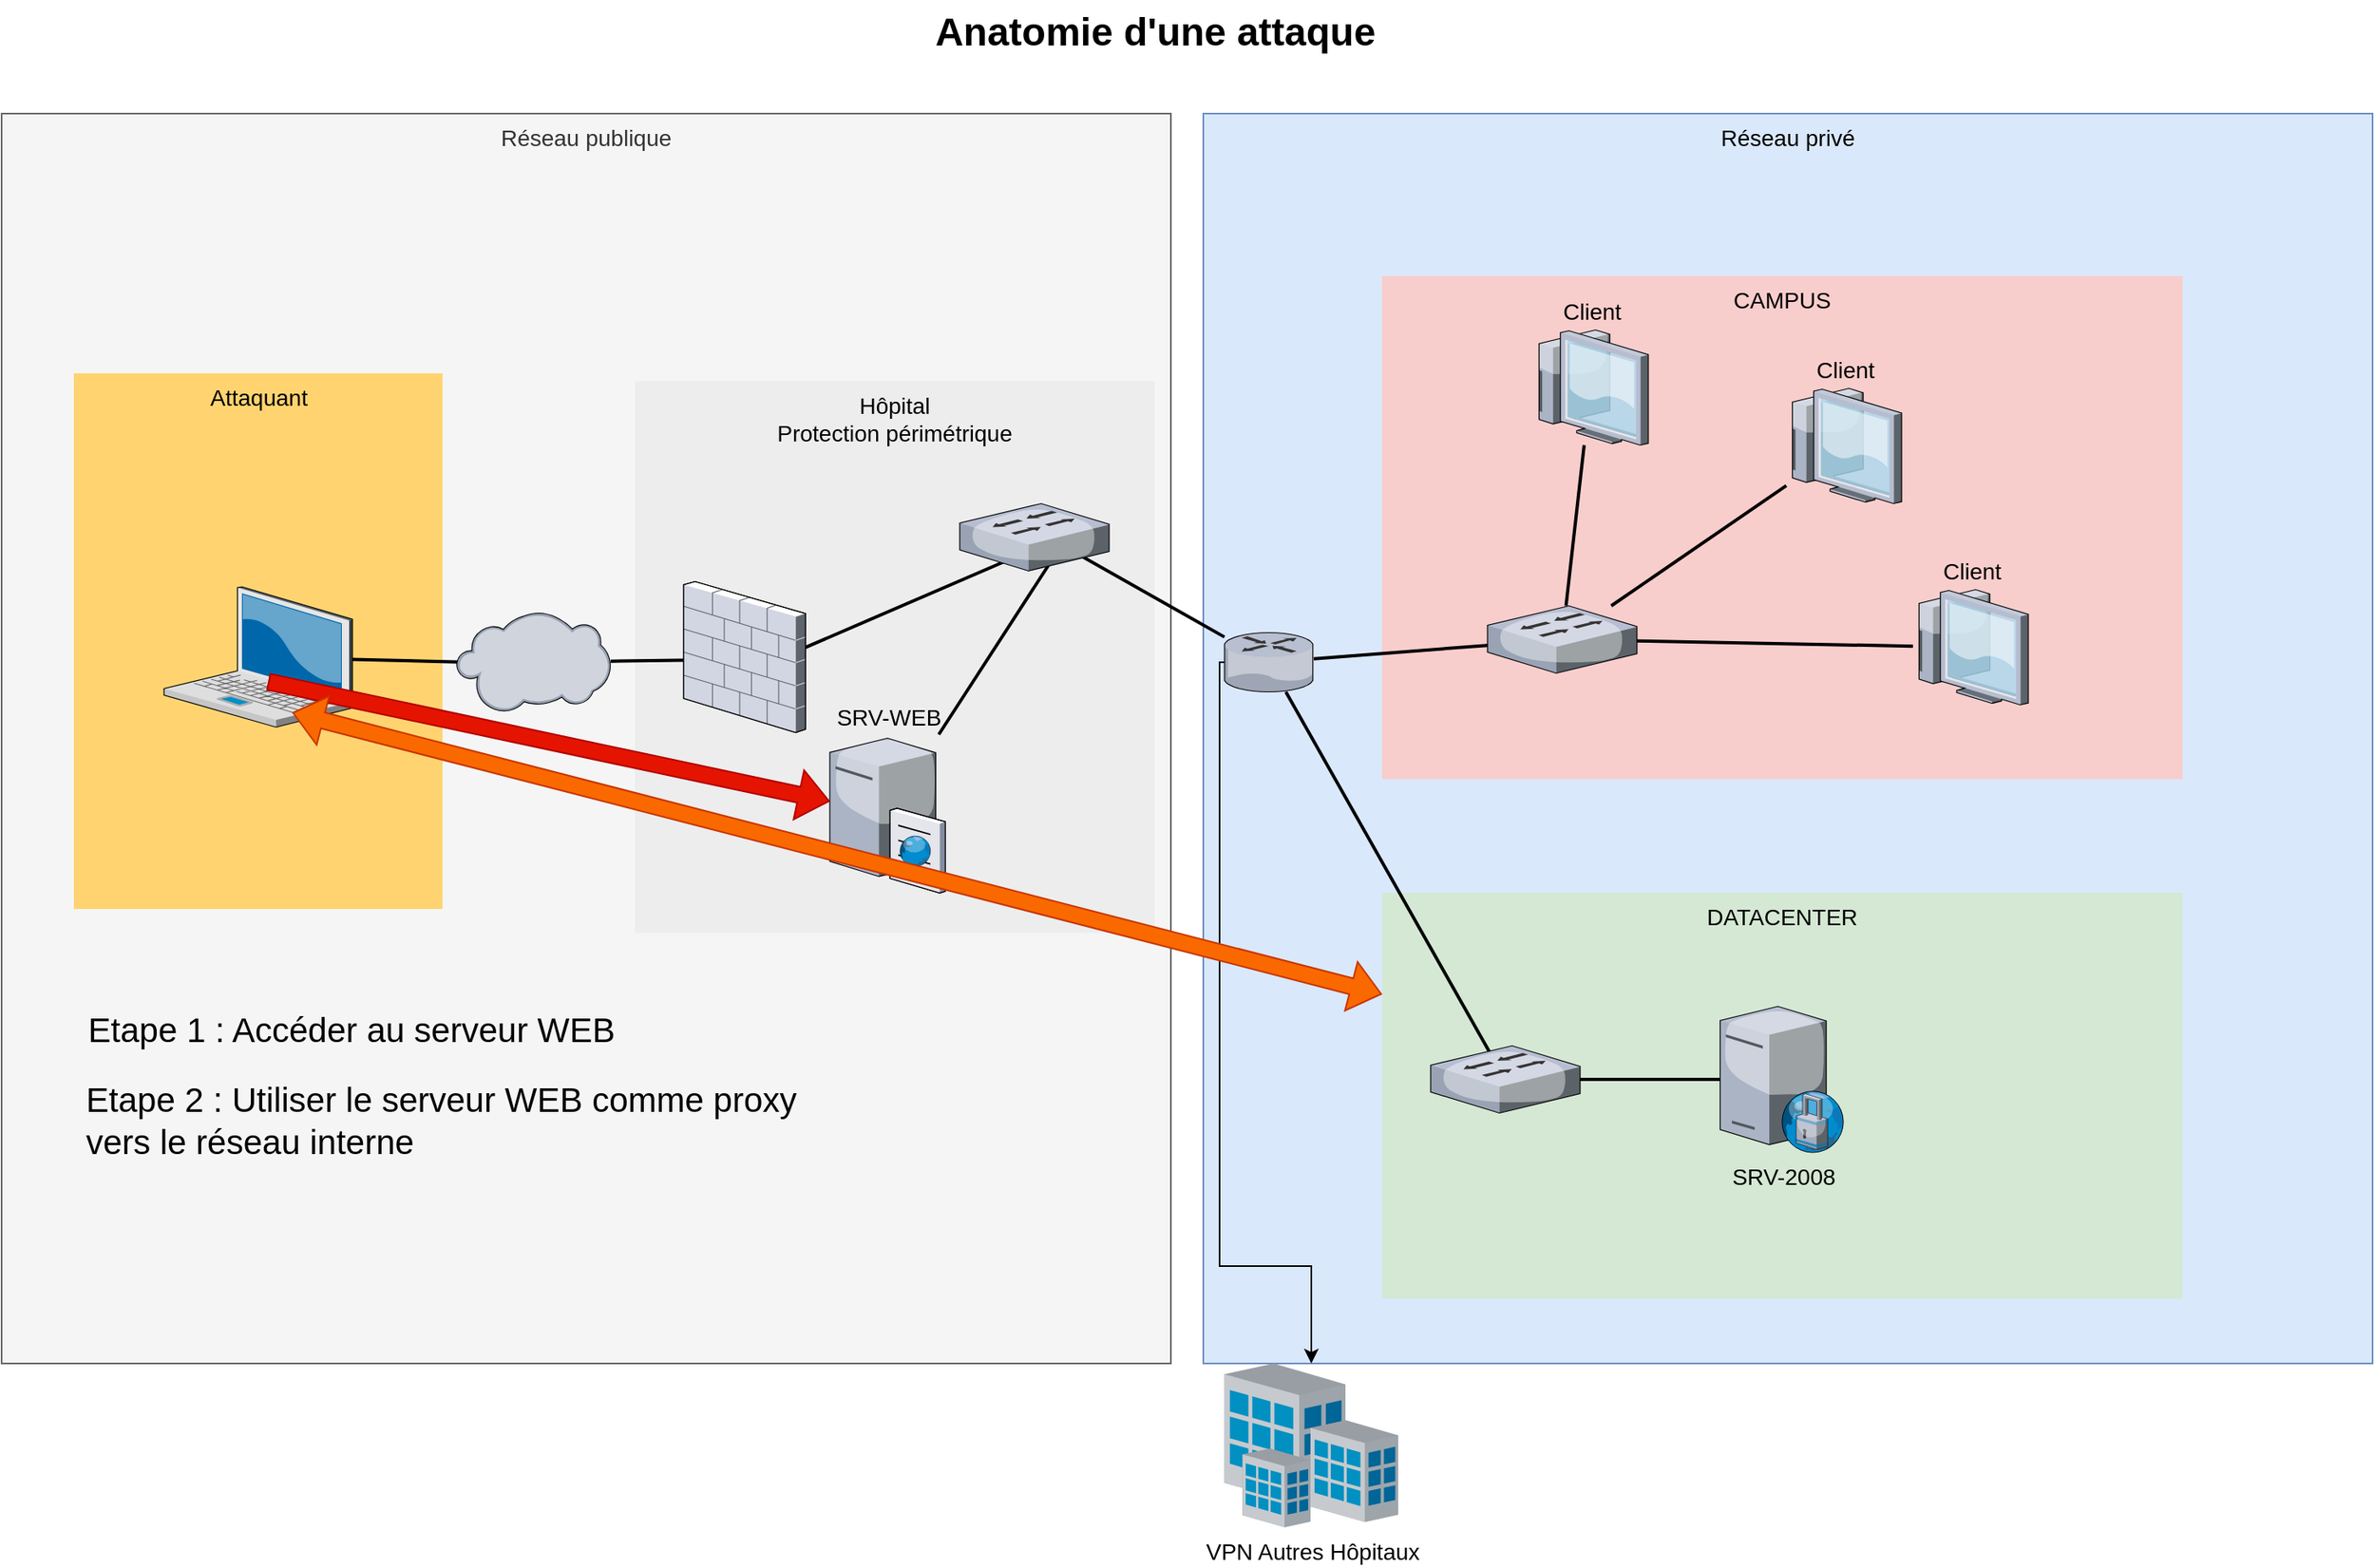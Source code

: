 <mxfile version="18.0.7" type="github">
  <diagram name="Page-1" id="e3a06f82-3646-2815-327d-82caf3d4e204">
    <mxGraphModel dx="2062" dy="1126" grid="1" gridSize="10" guides="1" tooltips="1" connect="1" arrows="1" fold="1" page="1" pageScale="1.5" pageWidth="1169" pageHeight="826" background="none" math="0" shadow="0">
      <root>
        <mxCell id="0" style=";html=1;" />
        <mxCell id="1" style=";html=1;" parent="0" />
        <mxCell id="Fj-cvWy29sqC1OHBUp45-1" value="Réseau privé" style="whiteSpace=wrap;html=1;fillColor=#dae8fc;fontSize=14;strokeColor=#6c8ebf;verticalAlign=top;" vertex="1" parent="1">
          <mxGeometry x="960" y="100" width="720" height="770" as="geometry" />
        </mxCell>
        <mxCell id="Fj-cvWy29sqC1OHBUp45-2" value="Réseau publique" style="whiteSpace=wrap;html=1;fillColor=#f5f5f5;fontSize=14;strokeColor=#666666;verticalAlign=top;fontColor=#333333;" vertex="1" parent="1">
          <mxGeometry x="220" y="100" width="720" height="770" as="geometry" />
        </mxCell>
        <mxCell id="6a7d8f32e03d9370-61" value="CAMPUS" style="whiteSpace=wrap;html=1;fillColor=#f8cecc;fontSize=14;strokeColor=none;verticalAlign=top;" parent="1" vertex="1">
          <mxGeometry x="1070" y="200" width="493" height="310" as="geometry" />
        </mxCell>
        <mxCell id="6a7d8f32e03d9370-60" value="DATACENTER" style="whiteSpace=wrap;html=1;fillColor=#d5e8d4;fontSize=14;strokeColor=none;verticalAlign=top;" parent="1" vertex="1">
          <mxGeometry x="1070" y="580" width="493" height="250" as="geometry" />
        </mxCell>
        <mxCell id="6a7d8f32e03d9370-59" value="Hôpital&lt;br&gt;Protection périmétrique" style="whiteSpace=wrap;html=1;fillColor=#EDEDED;fontSize=14;strokeColor=none;verticalAlign=top;" parent="1" vertex="1">
          <mxGeometry x="610" y="264.75" width="320" height="340" as="geometry" />
        </mxCell>
        <mxCell id="6a7d8f32e03d9370-57" value="Attaquant" style="whiteSpace=wrap;html=1;fillColor=#FFD470;gradientColor=none;fontSize=14;strokeColor=none;verticalAlign=top;" parent="1" vertex="1">
          <mxGeometry x="264.5" y="260" width="227" height="330" as="geometry" />
        </mxCell>
        <mxCell id="6a7d8f32e03d9370-35" style="edgeStyle=none;rounded=0;html=1;startSize=10;endSize=10;jettySize=auto;orthogonalLoop=1;fontSize=14;endArrow=none;endFill=0;strokeWidth=2;entryX=0.493;entryY=0.516;entryDx=0;entryDy=0;entryPerimeter=0;startArrow=none;" parent="1" source="gEVQ5dZSEpCPINI65oIb-5" target="6a7d8f32e03d9370-20" edge="1">
          <mxGeometry relative="1" as="geometry">
            <mxPoint x="637" y="693.32" as="targetPoint" />
          </mxGeometry>
        </mxCell>
        <mxCell id="6a7d8f32e03d9370-2" value="" style="verticalLabelPosition=bottom;aspect=fixed;html=1;verticalAlign=top;strokeColor=none;shape=mxgraph.citrix.laptop_2;fillColor=#66B2FF;gradientColor=#0066CC;fontSize=14;" parent="1" vertex="1">
          <mxGeometry x="320.0" y="391.5" width="116" height="86.5" as="geometry" />
        </mxCell>
        <mxCell id="6a7d8f32e03d9370-52" style="edgeStyle=none;rounded=0;html=1;startSize=10;endSize=10;jettySize=auto;orthogonalLoop=1;fontSize=14;endArrow=none;endFill=0;strokeWidth=2;" parent="1" source="6a7d8f32e03d9370-13" target="6a7d8f32e03d9370-26" edge="1">
          <mxGeometry relative="1" as="geometry" />
        </mxCell>
        <mxCell id="6a7d8f32e03d9370-56" style="edgeStyle=none;rounded=0;html=1;startSize=10;endSize=10;jettySize=auto;orthogonalLoop=1;fontSize=14;endArrow=none;endFill=0;strokeWidth=2;entryX=0.522;entryY=0.596;entryDx=0;entryDy=0;entryPerimeter=0;" parent="1" source="6a7d8f32e03d9370-13" target="gEVQ5dZSEpCPINI65oIb-7" edge="1">
          <mxGeometry relative="1" as="geometry" />
        </mxCell>
        <mxCell id="6a7d8f32e03d9370-13" value="" style="verticalLabelPosition=bottom;aspect=fixed;html=1;verticalAlign=top;strokeColor=none;shape=mxgraph.citrix.router;fillColor=#66B2FF;gradientColor=#0066CC;fontSize=14;" parent="1" vertex="1">
          <mxGeometry x="973" y="419.75" width="55" height="36.5" as="geometry" />
        </mxCell>
        <mxCell id="6a7d8f32e03d9370-15" value="SRV-WEB" style="verticalLabelPosition=top;aspect=fixed;html=1;verticalAlign=bottom;strokeColor=none;shape=mxgraph.citrix.cache_server;fillColor=#66B2FF;gradientColor=#0066CC;fontSize=14;labelPosition=center;align=center;" parent="1" vertex="1">
          <mxGeometry x="730" y="482.5" width="71" height="97.5" as="geometry" />
        </mxCell>
        <mxCell id="6a7d8f32e03d9370-47" style="edgeStyle=none;rounded=0;html=1;startSize=10;endSize=10;jettySize=auto;orthogonalLoop=1;fontSize=14;endArrow=none;endFill=0;strokeWidth=2;exitX=0.63;exitY=0.548;exitDx=0;exitDy=0;exitPerimeter=0;" parent="1" source="gEVQ5dZSEpCPINI65oIb-2" target="6a7d8f32e03d9370-13" edge="1">
          <mxGeometry relative="1" as="geometry" />
        </mxCell>
        <mxCell id="gEVQ5dZSEpCPINI65oIb-1" value="" style="edgeStyle=orthogonalEdgeStyle;rounded=0;orthogonalLoop=1;jettySize=auto;html=1;" parent="1" source="6a7d8f32e03d9370-13" target="6a7d8f32e03d9370-31" edge="1">
          <mxGeometry relative="1" as="geometry">
            <Array as="points">
              <mxPoint x="970" y="438" />
              <mxPoint x="970" y="810" />
            </Array>
          </mxGeometry>
        </mxCell>
        <mxCell id="6a7d8f32e03d9370-25" value="SRV-2008" style="verticalLabelPosition=bottom;aspect=fixed;html=1;verticalAlign=top;strokeColor=none;shape=mxgraph.citrix.proxy_server;fillColor=#66B2FF;gradientColor=#0066CC;fontSize=14;" parent="1" vertex="1">
          <mxGeometry x="1278.25" y="650" width="76.5" height="90" as="geometry" />
        </mxCell>
        <mxCell id="6a7d8f32e03d9370-53" style="edgeStyle=none;rounded=0;html=1;startSize=10;endSize=10;jettySize=auto;orthogonalLoop=1;fontSize=14;endArrow=none;endFill=0;strokeWidth=2;" parent="1" source="6a7d8f32e03d9370-26" target="6a7d8f32e03d9370-29" edge="1">
          <mxGeometry relative="1" as="geometry" />
        </mxCell>
        <mxCell id="6a7d8f32e03d9370-54" style="edgeStyle=none;rounded=0;html=1;startSize=10;endSize=10;jettySize=auto;orthogonalLoop=1;fontSize=14;endArrow=none;endFill=0;strokeWidth=2;" parent="1" source="6a7d8f32e03d9370-26" target="6a7d8f32e03d9370-28" edge="1">
          <mxGeometry relative="1" as="geometry" />
        </mxCell>
        <mxCell id="6a7d8f32e03d9370-55" style="edgeStyle=none;rounded=0;html=1;startSize=10;endSize=10;jettySize=auto;orthogonalLoop=1;fontSize=14;endArrow=none;endFill=0;strokeWidth=2;" parent="1" source="6a7d8f32e03d9370-26" target="6a7d8f32e03d9370-27" edge="1">
          <mxGeometry relative="1" as="geometry" />
        </mxCell>
        <mxCell id="6a7d8f32e03d9370-26" value="" style="verticalLabelPosition=bottom;aspect=fixed;html=1;verticalAlign=top;strokeColor=none;shape=mxgraph.citrix.switch;fillColor=#66B2FF;gradientColor=#0066CC;fontSize=14;" parent="1" vertex="1">
          <mxGeometry x="1135" y="403.25" width="92" height="41.5" as="geometry" />
        </mxCell>
        <mxCell id="6a7d8f32e03d9370-27" value="Client" style="verticalLabelPosition=top;aspect=fixed;html=1;verticalAlign=bottom;strokeColor=none;shape=mxgraph.citrix.thin_client;fillColor=#66B2FF;gradientColor=#0066CC;fontSize=14;labelPosition=center;align=center;" parent="1" vertex="1">
          <mxGeometry x="1397" y="393.25" width="71" height="71" as="geometry" />
        </mxCell>
        <mxCell id="6a7d8f32e03d9370-28" value="Client" style="verticalLabelPosition=top;aspect=fixed;html=1;verticalAlign=bottom;strokeColor=none;shape=mxgraph.citrix.thin_client;fillColor=#66B2FF;gradientColor=#0066CC;fontSize=14;labelPosition=center;align=center;" parent="1" vertex="1">
          <mxGeometry x="1319" y="269.25" width="71" height="71" as="geometry" />
        </mxCell>
        <mxCell id="6a7d8f32e03d9370-29" value="Client" style="verticalLabelPosition=top;aspect=fixed;html=1;verticalAlign=bottom;strokeColor=none;shape=mxgraph.citrix.thin_client;fillColor=#66B2FF;gradientColor=#0066CC;fontSize=14;labelPosition=center;align=center;" parent="1" vertex="1">
          <mxGeometry x="1163" y="233.25" width="71" height="71" as="geometry" />
        </mxCell>
        <mxCell id="6a7d8f32e03d9370-31" value="VPN Autres Hôpitaux" style="verticalLabelPosition=bottom;aspect=fixed;html=1;verticalAlign=top;strokeColor=none;shape=mxgraph.citrix.site;fillColor=#66B2FF;gradientColor=#0066CC;fontSize=14;" parent="1" vertex="1">
          <mxGeometry x="973" y="870" width="107" height="101" as="geometry" />
        </mxCell>
        <mxCell id="6a7d8f32e03d9370-62" value="Anatomie d&#39;une attaque" style="text;strokeColor=none;fillColor=none;html=1;fontSize=24;fontStyle=1;verticalAlign=middle;align=center;" parent="1" vertex="1">
          <mxGeometry x="499" y="30" width="861" height="40" as="geometry" />
        </mxCell>
        <mxCell id="gEVQ5dZSEpCPINI65oIb-3" style="edgeStyle=none;rounded=0;html=1;startSize=10;endSize=10;jettySize=auto;orthogonalLoop=1;fontSize=14;endArrow=none;endFill=0;strokeWidth=2;exitX=0.5;exitY=0.669;exitDx=0;exitDy=0;exitPerimeter=0;entryX=0.533;entryY=0.599;entryDx=0;entryDy=0;entryPerimeter=0;" parent="1" source="gEVQ5dZSEpCPINI65oIb-2" target="6a7d8f32e03d9370-20" edge="1">
          <mxGeometry relative="1" as="geometry">
            <mxPoint x="877.96" y="372.992" as="sourcePoint" />
            <mxPoint x="983" y="432.437" as="targetPoint" />
          </mxGeometry>
        </mxCell>
        <mxCell id="gEVQ5dZSEpCPINI65oIb-4" style="edgeStyle=none;rounded=0;html=1;startSize=10;endSize=10;jettySize=auto;orthogonalLoop=1;fontSize=14;endArrow=none;endFill=0;strokeWidth=2;" parent="1" target="6a7d8f32e03d9370-15" edge="1">
          <mxGeometry relative="1" as="geometry">
            <mxPoint x="870" y="370" as="sourcePoint" />
            <mxPoint x="719.975" y="458.979" as="targetPoint" />
          </mxGeometry>
        </mxCell>
        <mxCell id="6a7d8f32e03d9370-20" value="" style="verticalLabelPosition=bottom;aspect=fixed;html=1;verticalAlign=top;strokeColor=none;shape=mxgraph.citrix.firewall;fillColor=#66B2FF;gradientColor=#0066CC;fontSize=14;" parent="1" vertex="1">
          <mxGeometry x="640" y="388.25" width="75" height="93" as="geometry" />
        </mxCell>
        <mxCell id="gEVQ5dZSEpCPINI65oIb-2" value="" style="verticalLabelPosition=bottom;aspect=fixed;html=1;verticalAlign=top;strokeColor=none;shape=mxgraph.citrix.switch;fillColor=#66B2FF;gradientColor=#0066CC;fontSize=14;" parent="1" vertex="1">
          <mxGeometry x="810" y="340.25" width="92" height="41.5" as="geometry" />
        </mxCell>
        <mxCell id="gEVQ5dZSEpCPINI65oIb-6" value="" style="edgeStyle=none;rounded=0;html=1;startSize=10;endSize=10;jettySize=auto;orthogonalLoop=1;fontSize=14;endArrow=none;endFill=0;strokeWidth=2;entryX=0.493;entryY=0.516;entryDx=0;entryDy=0;entryPerimeter=0;" parent="1" source="6a7d8f32e03d9370-2" target="gEVQ5dZSEpCPINI65oIb-5" edge="1">
          <mxGeometry relative="1" as="geometry">
            <mxPoint x="676.975" y="436.238" as="targetPoint" />
            <mxPoint x="436" y="435.039" as="sourcePoint" />
          </mxGeometry>
        </mxCell>
        <mxCell id="gEVQ5dZSEpCPINI65oIb-5" value="" style="verticalLabelPosition=bottom;sketch=0;aspect=fixed;html=1;verticalAlign=top;strokeColor=none;align=center;outlineConnect=0;shape=mxgraph.citrix.cloud;" parent="1" vertex="1">
          <mxGeometry x="500" y="407" width="95" height="62" as="geometry" />
        </mxCell>
        <mxCell id="gEVQ5dZSEpCPINI65oIb-7" value="" style="verticalLabelPosition=bottom;aspect=fixed;html=1;verticalAlign=top;strokeColor=none;shape=mxgraph.citrix.switch;fillColor=#66B2FF;gradientColor=#0066CC;fontSize=14;" parent="1" vertex="1">
          <mxGeometry x="1100" y="674.25" width="92" height="41.5" as="geometry" />
        </mxCell>
        <mxCell id="gEVQ5dZSEpCPINI65oIb-8" style="edgeStyle=none;rounded=0;html=1;startSize=10;endSize=10;jettySize=auto;orthogonalLoop=1;fontSize=14;endArrow=none;endFill=0;strokeWidth=2;" parent="1" source="gEVQ5dZSEpCPINI65oIb-7" target="6a7d8f32e03d9370-25" edge="1">
          <mxGeometry relative="1" as="geometry">
            <mxPoint x="1020.816" y="466.25" as="sourcePoint" />
            <mxPoint x="1158.024" y="708.984" as="targetPoint" />
          </mxGeometry>
        </mxCell>
        <mxCell id="gEVQ5dZSEpCPINI65oIb-14" value="" style="shape=flexArrow;endArrow=classic;html=1;rounded=0;exitX=0.552;exitY=0.676;exitDx=0;exitDy=0;exitPerimeter=0;fillColor=#e51400;strokeColor=#B20000;" parent="1" source="6a7d8f32e03d9370-2" target="6a7d8f32e03d9370-15" edge="1">
          <mxGeometry width="50" height="50" relative="1" as="geometry">
            <mxPoint x="310" y="530.75" as="sourcePoint" />
            <mxPoint x="690" y="530.75" as="targetPoint" />
          </mxGeometry>
        </mxCell>
        <mxCell id="gEVQ5dZSEpCPINI65oIb-15" value="&lt;font style=&quot;font-size: 21px;&quot;&gt;Etape 1 : Accéder au serveur WEB&lt;/font&gt;" style="text;html=1;resizable=0;autosize=1;align=center;verticalAlign=middle;points=[];fillColor=none;strokeColor=none;rounded=0;" parent="1" vertex="1">
          <mxGeometry x="264.5" y="654.25" width="340" height="20" as="geometry" />
        </mxCell>
        <mxCell id="jCwxgkNCaaUBssKTZP5C-1" value="&lt;font style=&quot;font-size: 21px;&quot;&gt;Etape 2 : Utiliser le serveur WEB comme proxy&lt;br&gt;vers le réseau interne&lt;/font&gt;" style="text;html=1;resizable=0;autosize=1;align=left;verticalAlign=middle;points=[];fillColor=none;strokeColor=none;rounded=0;" parent="1" vertex="1">
          <mxGeometry x="270" y="700" width="450" height="40" as="geometry" />
        </mxCell>
        <mxCell id="jCwxgkNCaaUBssKTZP5C-2" value="" style="shape=flexArrow;endArrow=classic;startArrow=classic;html=1;rounded=0;fontSize=21;exitX=0.681;exitY=0.896;exitDx=0;exitDy=0;exitPerimeter=0;entryX=0;entryY=0.25;entryDx=0;entryDy=0;fillColor=#fa6800;strokeColor=#C73500;" parent="1" source="6a7d8f32e03d9370-2" target="6a7d8f32e03d9370-60" edge="1">
          <mxGeometry width="100" height="100" relative="1" as="geometry">
            <mxPoint x="830" y="610" as="sourcePoint" />
            <mxPoint x="930" y="510" as="targetPoint" />
          </mxGeometry>
        </mxCell>
      </root>
    </mxGraphModel>
  </diagram>
</mxfile>
